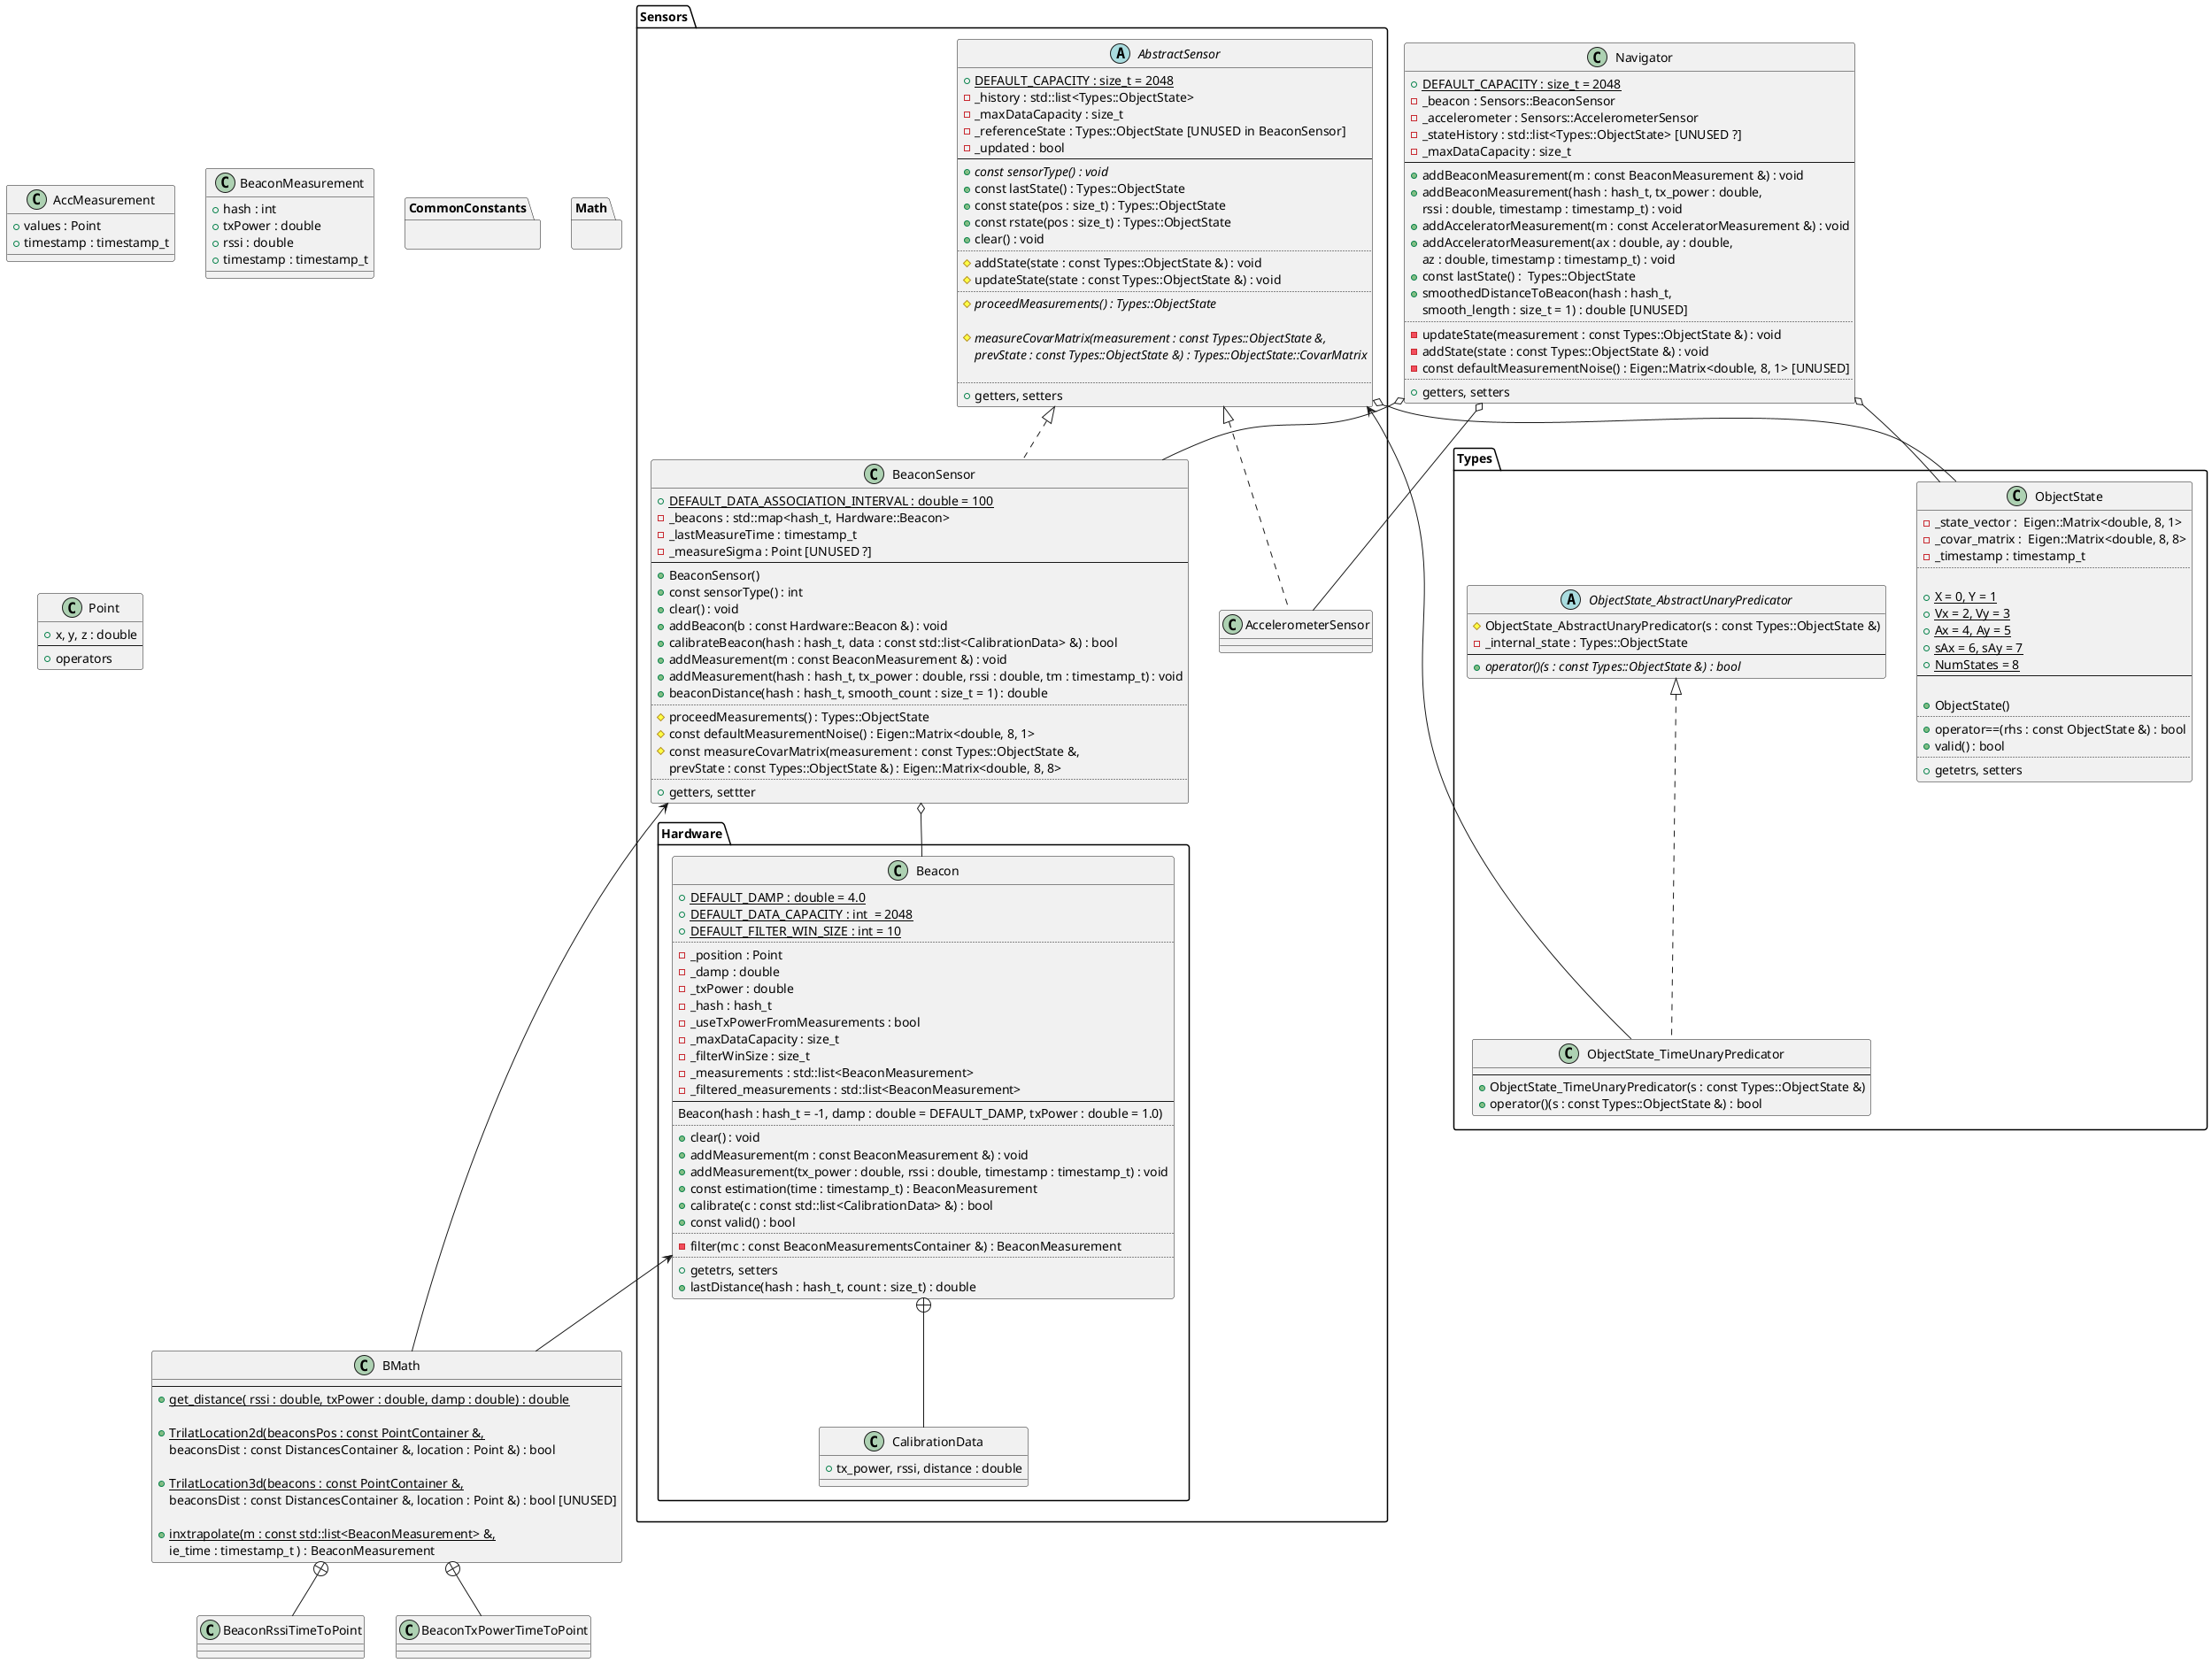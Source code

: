 @startuml
package Sensors{
    abstract class AbstractSensor{
        {static} + DEFAULT_CAPACITY : size_t = 2048
        - _history : std::list<Types::ObjectState>
        - _maxDataCapacity : size_t
        - _referenceState : Types::ObjectState [UNUSED in BeaconSensor]
        - _updated : bool
        --
        {abstract} + const sensorType() : void
        + const lastState() : Types::ObjectState
        + const state(pos : size_t) : Types::ObjectState
        + const rstate(pos : size_t) : Types::ObjectState
        + clear() : void
        ..
        # addState(state : const Types::ObjectState &) : void
        # updateState(state : const Types::ObjectState &) : void
        ..
        {abstract} # proceedMeasurements() : Types::ObjectState

        {abstract} # measureCovarMatrix(measurement : const Types::ObjectState &,
            {abstract} prevState : const Types::ObjectState &) : Types::ObjectState::CovarMatrix

        ..
        + getters, setters
    }

    class BeaconSensor{
    + {static} DEFAULT_DATA_ASSOCIATION_INTERVAL : double = 100
    - _beacons : std::map<hash_t, Hardware::Beacon>
    - _lastMeasureTime : timestamp_t
    - _measureSigma : Point [UNUSED ?]
    --
    + BeaconSensor()
    + const sensorType() : int
    + clear() : void
    + addBeacon(b : const Hardware::Beacon &) : void
    + calibrateBeacon(hash : hash_t, data : const std::list<CalibrationData> &) : bool
    + addMeasurement(m : const BeaconMeasurement &) : void
    + addMeasurement(hash : hash_t, tx_power : double, rssi : double, tm : timestamp_t) : void
    + beaconDistance(hash : hash_t, smooth_count : size_t = 1) : double
    ..
    # proceedMeasurements() : Types::ObjectState
    # const defaultMeasurementNoise() : Eigen::Matrix<double, 8, 1>
    # const measureCovarMatrix(measurement : const Types::ObjectState &,
      prevState : const Types::ObjectState &) : Eigen::Matrix<double, 8, 8>
    ..
    + getters, settter
    }

    class AccelerometerSensor{
    }

    AbstractSensor <|.. BeaconSensor
    AbstractSensor <|.. AccelerometerSensor

    package Hardware{
        class Beacon{
        + {static} DEFAULT_DAMP : double = 4.0
        + {static}  DEFAULT_DATA_CAPACITY : int  = 2048
        + {static}  DEFAULT_FILTER_WIN_SIZE : int = 10
        ..
        - _position : Point
        - _damp : double
        - _txPower : double
        - _hash : hash_t
        - _useTxPowerFromMeasurements : bool
        - _maxDataCapacity : size_t
        - _filterWinSize : size_t
        - _measurements : std::list<BeaconMeasurement>
        - _filtered_measurements : std::list<BeaconMeasurement>
        --
        Beacon(hash : hash_t = -1, damp : double = DEFAULT_DAMP, txPower : double = 1.0)
        ..
        + clear() : void
        + addMeasurement(m : const BeaconMeasurement &) : void
        + addMeasurement(tx_power : double, rssi : double, timestamp : timestamp_t) : void
        + const estimation(time : timestamp_t) : BeaconMeasurement
        + calibrate(c : const std::list<CalibrationData> &) : bool
        + const valid() : bool
        ..
        - filter(mc : const BeaconMeasurementsContainer &) : BeaconMeasurement
        ..
        + getetrs, setters
        + lastDistance(hash : hash_t, count : size_t) : double
        }

        class CalibrationData{
        + tx_power, rssi, distance : double
        }

        Beacon +-- CalibrationData
    }

    BeaconSensor o-- Beacon
}


package Types{
    class ObjectState{
       - _state_vector :  Eigen::Matrix<double, 8, 1>
       - _covar_matrix :  Eigen::Matrix<double, 8, 8>
       - _timestamp : timestamp_t
       ..

       {static} + X = 0, Y = 1
       {static} + Vx = 2, Vy = 3
       {static} + Ax = 4, Ay = 5
       {static} + sAx = 6, sAy = 7
       {static} + NumStates = 8
       --

       + ObjectState()
       ..
       + operator==(rhs : const ObjectState &) : bool
       + valid() : bool
       ..
       + getetrs, setters
    }

    abstract class ObjectState_AbstractUnaryPredicator{
        # ObjectState_AbstractUnaryPredicator(s : const Types::ObjectState &)
        - _internal_state : Types::ObjectState
        --
        + {abstract} operator()(s : const Types::ObjectState &) : bool
    }

    class ObjectState_TimeUnaryPredicator {
        --
        + ObjectState_TimeUnaryPredicator(s : const Types::ObjectState &)
        + operator()(s : const Types::ObjectState &) : bool
    }

    ObjectState_AbstractUnaryPredicator <|.. ObjectState_TimeUnaryPredicator

    AbstractSensor o-- ObjectState
    AbstractSensor <-- ObjectState_TimeUnaryPredicator

}

class AccMeasurement {
+ values : Point
+ timestamp : timestamp_t
}

class BeaconMeasurement {
+ hash : int
+ txPower : double
+ rssi : double
+ timestamp : timestamp_t
}

class BMath{
--
+ {static} get_distance( rssi : double, txPower : double, damp : double) : double

+ {static} TrilatLocation2d(beaconsPos : const PointContainer &,
       beaconsDist : const DistancesContainer &, location : Point &) : bool

+ {static} TrilatLocation3d(beacons : const PointContainer &,
       beaconsDist : const DistancesContainer &, location : Point &) : bool [UNUSED]

+ {static} inxtrapolate(m : const std::list<BeaconMeasurement> &,
   ie_time : timestamp_t ) : BeaconMeasurement
}

BMath +== BeaconRssiTimeToPoint
BMath +== BeaconTxPowerTimeToPoint

BeaconSensor <-- BMath
Beacon <-- BMath

class Point{
+ x, y, z : double
--
+ operators
}

package CommonConstants{
}

package Math{
}

class Navigator{
 + {static} DEFAULT_CAPACITY : size_t = 2048
 - _beacon : Sensors::BeaconSensor
 - _accelerometer : Sensors::AccelerometerSensor
 - _stateHistory : std::list<Types::ObjectState> [UNUSED ?]
 - _maxDataCapacity : size_t
 --
 + addBeaconMeasurement(m : const BeaconMeasurement &) : void
 + addBeaconMeasurement(hash : hash_t, tx_power : double,
  rssi : double, timestamp : timestamp_t) : void
 + addAcceleratorMeasurement(m : const AcceleratorMeasurement &) : void
 + addAcceleratorMeasurement(ax : double, ay : double,
  az : double, timestamp : timestamp_t) : void
 + const lastState() :  Types::ObjectState
 + smoothedDistanceToBeacon(hash : hash_t,
  smooth_length : size_t = 1) : double [UNUSED]
 ..
 - updateState(measurement : const Types::ObjectState &) : void
 - addState(state : const Types::ObjectState &) : void
 - const defaultMeasurementNoise() : Eigen::Matrix<double, 8, 1> [UNUSED]
 ..
 + getters, setters
}

Navigator o-- BeaconSensor

Navigator o-- AccelerometerSensor

Navigator o-- ObjectState
@enduml